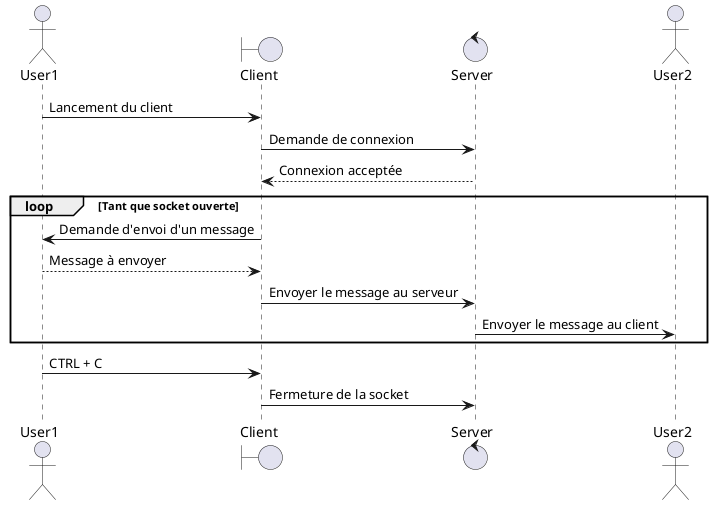 @startuml Ascenseur
Actor User1
Boundary Client
Control Server
Actor User2


User1 -> Client : Lancement du client
Client -> Server: Demande de connexion
Server --> Client: Connexion acceptée 


loop Tant que socket ouverte
Client -> User1: Demande d'envoi d'un message
User1 --> Client : Message à envoyer
Client -> Server : Envoyer le message au serveur
Server -> User2: Envoyer le message au client
end 

User1 -> Client : CTRL + C
Client -> Server : Fermeture de la socket


